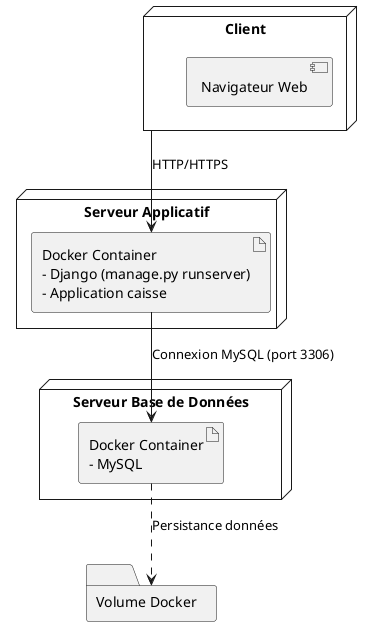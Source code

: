 @startuml
node "Client" as Client {
  [Navigateur Web]
}

node "Serveur Applicatif" as AppServer {
  artifact "Docker Container\n- Django (manage.py runserver)\n- Application caisse" as DjangoApp
}

node "Serveur Base de Données" as DBServer {
  artifact "Docker Container\n- MySQL" as MySQLDB
}

Client --> DjangoApp : HTTP/HTTPS
DjangoApp --> MySQLDB : Connexion MySQL (port 3306)

folder "Volume Docker" as Volume
MySQLDB ..> Volume : Persistance données

@enduml
